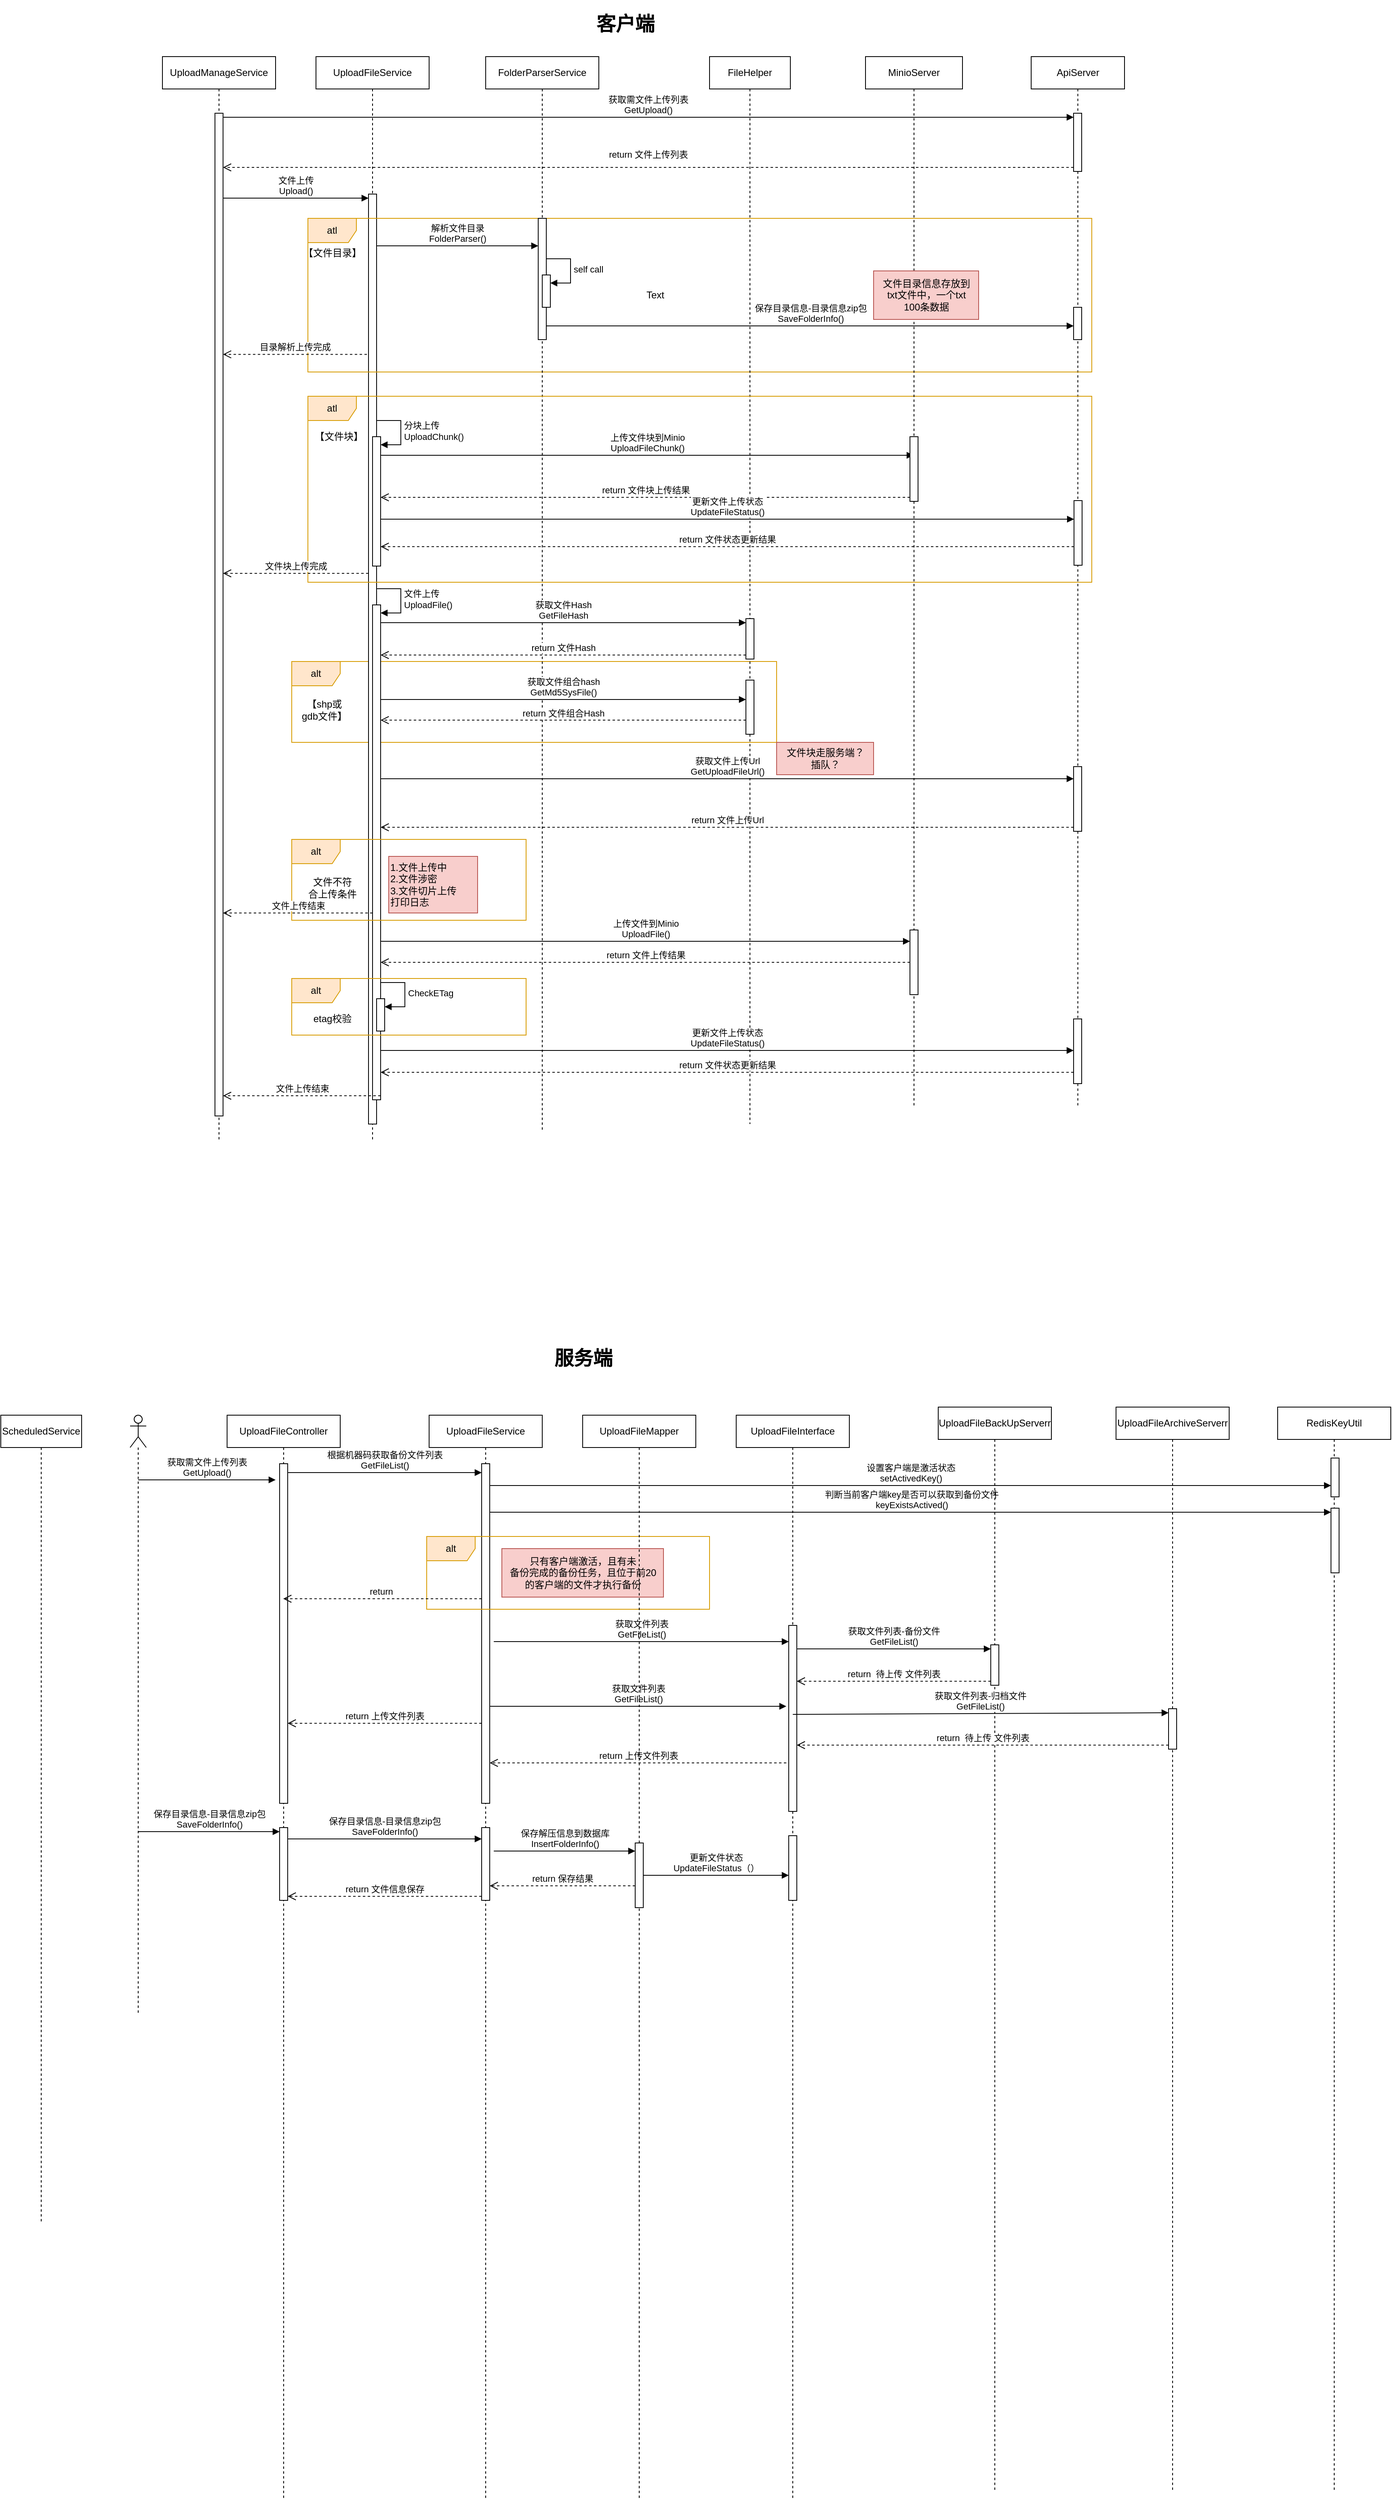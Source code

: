 <mxfile version="22.1.5" type="github">
  <diagram name="第 1 页" id="ISHrla_YPLOknCXL0Kuk">
    <mxGraphModel dx="1622" dy="472" grid="1" gridSize="10" guides="1" tooltips="1" connect="1" arrows="1" fold="1" page="1" pageScale="1" pageWidth="827" pageHeight="1169" math="0" shadow="0">
      <root>
        <mxCell id="0" />
        <mxCell id="1" parent="0" />
        <mxCell id="JdRyD5E2xtzkE8RPLCQu-32" value="alt" style="shape=umlFrame;whiteSpace=wrap;html=1;pointerEvents=0;fillColor=#ffe6cc;strokeColor=#d79b00;" vertex="1" parent="1">
          <mxGeometry x="210" y="928" width="600" height="100" as="geometry" />
        </mxCell>
        <mxCell id="JdRyD5E2xtzkE8RPLCQu-1" value="UploadManageService" style="shape=umlLifeline;perimeter=lifelinePerimeter;whiteSpace=wrap;html=1;container=1;dropTarget=0;collapsible=0;recursiveResize=0;outlineConnect=0;portConstraint=eastwest;newEdgeStyle={&quot;curved&quot;:0,&quot;rounded&quot;:0};" vertex="1" parent="1">
          <mxGeometry x="50" y="180" width="140" height="1340" as="geometry" />
        </mxCell>
        <mxCell id="JdRyD5E2xtzkE8RPLCQu-2" value="" style="html=1;points=[[0,0,0,0,5],[0,1,0,0,-5],[1,0,0,0,5],[1,1,0,0,-5]];perimeter=orthogonalPerimeter;outlineConnect=0;targetShapes=umlLifeline;portConstraint=eastwest;newEdgeStyle={&quot;curved&quot;:0,&quot;rounded&quot;:0};" vertex="1" parent="JdRyD5E2xtzkE8RPLCQu-1">
          <mxGeometry x="65" y="70" width="10" height="1240" as="geometry" />
        </mxCell>
        <mxCell id="JdRyD5E2xtzkE8RPLCQu-3" value="ApiServer" style="shape=umlLifeline;perimeter=lifelinePerimeter;whiteSpace=wrap;html=1;container=1;dropTarget=0;collapsible=0;recursiveResize=0;outlineConnect=0;portConstraint=eastwest;newEdgeStyle={&quot;curved&quot;:0,&quot;rounded&quot;:0};" vertex="1" parent="1">
          <mxGeometry x="1125" y="180" width="115.5" height="1300" as="geometry" />
        </mxCell>
        <mxCell id="JdRyD5E2xtzkE8RPLCQu-4" value="" style="html=1;points=[[0,0,0,0,5],[0,1,0,0,-5],[1,0,0,0,5],[1,1,0,0,-5]];perimeter=orthogonalPerimeter;outlineConnect=0;targetShapes=umlLifeline;portConstraint=eastwest;newEdgeStyle={&quot;curved&quot;:0,&quot;rounded&quot;:0};" vertex="1" parent="JdRyD5E2xtzkE8RPLCQu-3">
          <mxGeometry x="52.5" y="70" width="10" height="72" as="geometry" />
        </mxCell>
        <mxCell id="JdRyD5E2xtzkE8RPLCQu-5" value="" style="html=1;points=[[0,0,0,0,5],[0,1,0,0,-5],[1,0,0,0,5],[1,1,0,0,-5]];perimeter=orthogonalPerimeter;outlineConnect=0;targetShapes=umlLifeline;portConstraint=eastwest;newEdgeStyle={&quot;curved&quot;:0,&quot;rounded&quot;:0};" vertex="1" parent="JdRyD5E2xtzkE8RPLCQu-3">
          <mxGeometry x="52.5" y="310" width="10" height="40" as="geometry" />
        </mxCell>
        <mxCell id="JdRyD5E2xtzkE8RPLCQu-31" value="" style="html=1;points=[[0,0,0,0,5],[0,1,0,0,-5],[1,0,0,0,5],[1,1,0,0,-5]];perimeter=orthogonalPerimeter;outlineConnect=0;targetShapes=umlLifeline;portConstraint=eastwest;newEdgeStyle={&quot;curved&quot;:0,&quot;rounded&quot;:0};" vertex="1" parent="JdRyD5E2xtzkE8RPLCQu-3">
          <mxGeometry x="52.5" y="878" width="10" height="80" as="geometry" />
        </mxCell>
        <mxCell id="JdRyD5E2xtzkE8RPLCQu-73" value="" style="html=1;points=[[0,0,0,0,5],[0,1,0,0,-5],[1,0,0,0,5],[1,1,0,0,-5]];perimeter=orthogonalPerimeter;outlineConnect=0;targetShapes=umlLifeline;portConstraint=eastwest;newEdgeStyle={&quot;curved&quot;:0,&quot;rounded&quot;:0};" vertex="1" parent="JdRyD5E2xtzkE8RPLCQu-3">
          <mxGeometry x="52.5" y="1190" width="10" height="80" as="geometry" />
        </mxCell>
        <mxCell id="JdRyD5E2xtzkE8RPLCQu-8" value="获取需文件上传列表&lt;br&gt;GetUpload()" style="html=1;verticalAlign=bottom;endArrow=block;curved=0;rounded=0;entryX=0;entryY=0;entryDx=0;entryDy=5;entryPerimeter=0;exitX=1;exitY=0;exitDx=0;exitDy=5;exitPerimeter=0;" edge="1" parent="1" source="JdRyD5E2xtzkE8RPLCQu-2" target="JdRyD5E2xtzkE8RPLCQu-4">
          <mxGeometry x="-0.001" width="80" relative="1" as="geometry">
            <mxPoint x="130" y="260" as="sourcePoint" />
            <mxPoint x="210" y="260" as="targetPoint" />
            <mxPoint as="offset" />
          </mxGeometry>
        </mxCell>
        <mxCell id="JdRyD5E2xtzkE8RPLCQu-9" value="UploadFileService" style="shape=umlLifeline;perimeter=lifelinePerimeter;whiteSpace=wrap;html=1;container=1;dropTarget=0;collapsible=0;recursiveResize=0;outlineConnect=0;portConstraint=eastwest;newEdgeStyle={&quot;curved&quot;:0,&quot;rounded&quot;:0};" vertex="1" parent="1">
          <mxGeometry x="240" y="180" width="140" height="1340" as="geometry" />
        </mxCell>
        <mxCell id="JdRyD5E2xtzkE8RPLCQu-10" value="" style="html=1;points=[[0,0,0,0,5],[0,1,0,0,-5],[1,0,0,0,5],[1,1,0,0,-5]];perimeter=orthogonalPerimeter;outlineConnect=0;targetShapes=umlLifeline;portConstraint=eastwest;newEdgeStyle={&quot;curved&quot;:0,&quot;rounded&quot;:0};" vertex="1" parent="JdRyD5E2xtzkE8RPLCQu-9">
          <mxGeometry x="65" y="170" width="10" height="1150" as="geometry" />
        </mxCell>
        <mxCell id="JdRyD5E2xtzkE8RPLCQu-38" value="" style="html=1;points=[[0,0,0,0,5],[0,1,0,0,-5],[1,0,0,0,5],[1,1,0,0,-5]];perimeter=orthogonalPerimeter;outlineConnect=0;targetShapes=umlLifeline;portConstraint=eastwest;newEdgeStyle={&quot;curved&quot;:0,&quot;rounded&quot;:0};" vertex="1" parent="JdRyD5E2xtzkE8RPLCQu-9">
          <mxGeometry x="70" y="678" width="10" height="612" as="geometry" />
        </mxCell>
        <mxCell id="JdRyD5E2xtzkE8RPLCQu-39" value="文件上传&lt;br&gt;UploadFile()" style="html=1;align=left;spacingLeft=2;endArrow=block;rounded=0;edgeStyle=orthogonalEdgeStyle;curved=0;rounded=0;" edge="1" target="JdRyD5E2xtzkE8RPLCQu-38" parent="JdRyD5E2xtzkE8RPLCQu-9">
          <mxGeometry relative="1" as="geometry">
            <mxPoint x="75" y="658" as="sourcePoint" />
            <Array as="points">
              <mxPoint x="105" y="688" />
            </Array>
          </mxGeometry>
        </mxCell>
        <mxCell id="JdRyD5E2xtzkE8RPLCQu-12" value="文件上传&lt;br&gt;Upload()" style="html=1;verticalAlign=bottom;endArrow=block;curved=0;rounded=0;entryX=0;entryY=0;entryDx=0;entryDy=5;entryPerimeter=0;" edge="1" parent="1" source="JdRyD5E2xtzkE8RPLCQu-2" target="JdRyD5E2xtzkE8RPLCQu-10">
          <mxGeometry width="80" relative="1" as="geometry">
            <mxPoint x="140" y="350" as="sourcePoint" />
            <mxPoint x="220" y="350" as="targetPoint" />
          </mxGeometry>
        </mxCell>
        <mxCell id="JdRyD5E2xtzkE8RPLCQu-13" value="atl" style="shape=umlFrame;whiteSpace=wrap;html=1;pointerEvents=0;fillColor=#ffe6cc;strokeColor=#d79b00;" vertex="1" parent="1">
          <mxGeometry x="230" y="380" width="970" height="190" as="geometry" />
        </mxCell>
        <mxCell id="JdRyD5E2xtzkE8RPLCQu-14" value="【文件目录&lt;span style=&quot;background-color: rgb(255, 255, 255);&quot;&gt;】&lt;/span&gt;" style="text;html=1;align=center;verticalAlign=middle;resizable=0;points=[];autosize=1;strokeColor=none;fillColor=none;" vertex="1" parent="1">
          <mxGeometry x="210" y="408" width="100" height="30" as="geometry" />
        </mxCell>
        <mxCell id="JdRyD5E2xtzkE8RPLCQu-15" value="FolderParserService" style="shape=umlLifeline;perimeter=lifelinePerimeter;whiteSpace=wrap;html=1;container=1;dropTarget=0;collapsible=0;recursiveResize=0;outlineConnect=0;portConstraint=eastwest;newEdgeStyle={&quot;curved&quot;:0,&quot;rounded&quot;:0};" vertex="1" parent="1">
          <mxGeometry x="450" y="180" width="140" height="1330" as="geometry" />
        </mxCell>
        <mxCell id="JdRyD5E2xtzkE8RPLCQu-16" value="" style="html=1;points=[[0,0,0,0,5],[0,1,0,0,-5],[1,0,0,0,5],[1,1,0,0,-5]];perimeter=orthogonalPerimeter;outlineConnect=0;targetShapes=umlLifeline;portConstraint=eastwest;newEdgeStyle={&quot;curved&quot;:0,&quot;rounded&quot;:0};" vertex="1" parent="JdRyD5E2xtzkE8RPLCQu-15">
          <mxGeometry x="65" y="200" width="10" height="150" as="geometry" />
        </mxCell>
        <mxCell id="JdRyD5E2xtzkE8RPLCQu-19" value="" style="html=1;points=[[0,0,0,0,5],[0,1,0,0,-5],[1,0,0,0,5],[1,1,0,0,-5]];perimeter=orthogonalPerimeter;outlineConnect=0;targetShapes=umlLifeline;portConstraint=eastwest;newEdgeStyle={&quot;curved&quot;:0,&quot;rounded&quot;:0};" vertex="1" parent="JdRyD5E2xtzkE8RPLCQu-15">
          <mxGeometry x="70" y="270" width="10" height="40" as="geometry" />
        </mxCell>
        <mxCell id="JdRyD5E2xtzkE8RPLCQu-20" value="self call" style="html=1;align=left;spacingLeft=2;endArrow=block;rounded=0;edgeStyle=orthogonalEdgeStyle;curved=0;rounded=0;" edge="1" target="JdRyD5E2xtzkE8RPLCQu-19" parent="JdRyD5E2xtzkE8RPLCQu-15">
          <mxGeometry relative="1" as="geometry">
            <mxPoint x="75" y="250" as="sourcePoint" />
            <Array as="points">
              <mxPoint x="105" y="280" />
            </Array>
          </mxGeometry>
        </mxCell>
        <mxCell id="JdRyD5E2xtzkE8RPLCQu-17" value="解析文件目录&lt;br&gt;FolderParser()" style="html=1;verticalAlign=bottom;endArrow=block;curved=0;rounded=0;" edge="1" parent="1">
          <mxGeometry width="80" relative="1" as="geometry">
            <mxPoint x="315" y="414" as="sourcePoint" />
            <mxPoint x="515" y="414" as="targetPoint" />
            <mxPoint as="offset" />
          </mxGeometry>
        </mxCell>
        <mxCell id="JdRyD5E2xtzkE8RPLCQu-21" value="保存目录信息-目录信息zip包&lt;br&gt;SaveFolderInfo()" style="html=1;verticalAlign=bottom;endArrow=block;curved=0;rounded=0;" edge="1" parent="1" target="JdRyD5E2xtzkE8RPLCQu-5">
          <mxGeometry x="0.001" width="80" relative="1" as="geometry">
            <mxPoint x="525" y="513" as="sourcePoint" />
            <mxPoint x="1177.75" y="513" as="targetPoint" />
            <mxPoint as="offset" />
          </mxGeometry>
        </mxCell>
        <mxCell id="JdRyD5E2xtzkE8RPLCQu-23" value="目录解析上传完成" style="html=1;verticalAlign=bottom;endArrow=open;dashed=1;endSize=8;curved=0;rounded=0;exitX=-0.2;exitY=0.415;exitDx=0;exitDy=0;exitPerimeter=0;" edge="1" parent="1">
          <mxGeometry relative="1" as="geometry">
            <mxPoint x="303" y="548.2" as="sourcePoint" />
            <mxPoint x="125" y="548.2" as="targetPoint" />
          </mxGeometry>
        </mxCell>
        <mxCell id="JdRyD5E2xtzkE8RPLCQu-24" value="FileHelper" style="shape=umlLifeline;perimeter=lifelinePerimeter;whiteSpace=wrap;html=1;container=1;dropTarget=0;collapsible=0;recursiveResize=0;outlineConnect=0;portConstraint=eastwest;newEdgeStyle={&quot;curved&quot;:0,&quot;rounded&quot;:0};" vertex="1" parent="1">
          <mxGeometry x="727" y="180" width="100" height="1320" as="geometry" />
        </mxCell>
        <mxCell id="JdRyD5E2xtzkE8RPLCQu-25" value="" style="html=1;points=[[0,0,0,0,5],[0,1,0,0,-5],[1,0,0,0,5],[1,1,0,0,-5]];perimeter=orthogonalPerimeter;outlineConnect=0;targetShapes=umlLifeline;portConstraint=eastwest;newEdgeStyle={&quot;curved&quot;:0,&quot;rounded&quot;:0};" vertex="1" parent="JdRyD5E2xtzkE8RPLCQu-24">
          <mxGeometry x="45" y="695" width="10" height="50" as="geometry" />
        </mxCell>
        <mxCell id="JdRyD5E2xtzkE8RPLCQu-26" value="获取文件Hash&lt;br&gt;GetFileHash" style="html=1;verticalAlign=bottom;endArrow=block;curved=0;rounded=0;entryX=0;entryY=0;entryDx=0;entryDy=5;entryPerimeter=0;" edge="1" parent="1" source="JdRyD5E2xtzkE8RPLCQu-38" target="JdRyD5E2xtzkE8RPLCQu-25">
          <mxGeometry width="80" relative="1" as="geometry">
            <mxPoint x="315" y="882" as="sourcePoint" />
            <mxPoint x="772" y="882" as="targetPoint" />
          </mxGeometry>
        </mxCell>
        <mxCell id="JdRyD5E2xtzkE8RPLCQu-27" value="return 文件上传列表" style="html=1;verticalAlign=bottom;endArrow=open;dashed=1;endSize=8;curved=0;rounded=0;exitX=0;exitY=1;exitDx=0;exitDy=-5;exitPerimeter=0;" edge="1" parent="1" source="JdRyD5E2xtzkE8RPLCQu-4" target="JdRyD5E2xtzkE8RPLCQu-2">
          <mxGeometry x="0.001" y="-7" relative="1" as="geometry">
            <mxPoint x="840" y="310" as="sourcePoint" />
            <mxPoint x="760" y="310" as="targetPoint" />
            <mxPoint as="offset" />
          </mxGeometry>
        </mxCell>
        <mxCell id="JdRyD5E2xtzkE8RPLCQu-29" value="return 文件Hash" style="html=1;verticalAlign=bottom;endArrow=open;dashed=1;endSize=8;curved=0;rounded=0;exitX=0;exitY=1;exitDx=0;exitDy=-5;exitPerimeter=0;" edge="1" parent="1" source="JdRyD5E2xtzkE8RPLCQu-25" target="JdRyD5E2xtzkE8RPLCQu-38">
          <mxGeometry relative="1" as="geometry">
            <mxPoint x="690" y="925" as="sourcePoint" />
            <mxPoint x="315" y="920" as="targetPoint" />
          </mxGeometry>
        </mxCell>
        <mxCell id="JdRyD5E2xtzkE8RPLCQu-33" value="【shp或&lt;br style=&quot;border-color: var(--border-color);&quot;&gt;gdb文件】" style="text;html=1;align=center;verticalAlign=middle;resizable=0;points=[];autosize=1;strokeColor=none;fillColor=none;" vertex="1" parent="1">
          <mxGeometry x="210" y="968" width="80" height="40" as="geometry" />
        </mxCell>
        <mxCell id="JdRyD5E2xtzkE8RPLCQu-34" value="获取文件组合hash&lt;br&gt;GetMd5SysFile()" style="html=1;verticalAlign=bottom;endArrow=block;curved=0;rounded=0;" edge="1" parent="1">
          <mxGeometry width="80" relative="1" as="geometry">
            <mxPoint x="320" y="975" as="sourcePoint" />
            <mxPoint x="772" y="975" as="targetPoint" />
          </mxGeometry>
        </mxCell>
        <mxCell id="JdRyD5E2xtzkE8RPLCQu-35" value="" style="html=1;points=[[0,0,0,0,5],[0,1,0,0,-5],[1,0,0,0,5],[1,1,0,0,-5]];perimeter=orthogonalPerimeter;outlineConnect=0;targetShapes=umlLifeline;portConstraint=eastwest;newEdgeStyle={&quot;curved&quot;:0,&quot;rounded&quot;:0};" vertex="1" parent="1">
          <mxGeometry x="772" y="951" width="10" height="67" as="geometry" />
        </mxCell>
        <mxCell id="JdRyD5E2xtzkE8RPLCQu-36" value="return 文件组合Hash" style="html=1;verticalAlign=bottom;endArrow=open;dashed=1;endSize=8;curved=0;rounded=0;" edge="1" parent="1">
          <mxGeometry relative="1" as="geometry">
            <mxPoint x="772" y="1000.5" as="sourcePoint" />
            <mxPoint x="320" y="1000.5" as="targetPoint" />
          </mxGeometry>
        </mxCell>
        <mxCell id="JdRyD5E2xtzkE8RPLCQu-40" value="获取文件上传Url&lt;br&gt;GetUploadFileUrl()" style="html=1;verticalAlign=bottom;endArrow=block;curved=0;rounded=0;" edge="1" parent="1">
          <mxGeometry width="80" relative="1" as="geometry">
            <mxPoint x="320" y="1073" as="sourcePoint" />
            <mxPoint x="1177.5" y="1073" as="targetPoint" />
          </mxGeometry>
        </mxCell>
        <mxCell id="JdRyD5E2xtzkE8RPLCQu-41" value="return 文件上传Url" style="html=1;verticalAlign=bottom;endArrow=open;dashed=1;endSize=8;curved=0;rounded=0;exitX=0;exitY=1;exitDx=0;exitDy=-5;exitPerimeter=0;" edge="1" parent="1" source="JdRyD5E2xtzkE8RPLCQu-31" target="JdRyD5E2xtzkE8RPLCQu-38">
          <mxGeometry x="0.001" relative="1" as="geometry">
            <mxPoint x="1150" y="1128" as="sourcePoint" />
            <mxPoint x="1070" y="1128" as="targetPoint" />
            <mxPoint as="offset" />
          </mxGeometry>
        </mxCell>
        <mxCell id="JdRyD5E2xtzkE8RPLCQu-42" value="alt" style="shape=umlFrame;whiteSpace=wrap;html=1;pointerEvents=0;fillColor=#ffe6cc;strokeColor=#d79b00;" vertex="1" parent="1">
          <mxGeometry x="210" y="1148" width="290" height="100" as="geometry" />
        </mxCell>
        <mxCell id="JdRyD5E2xtzkE8RPLCQu-43" value="文件不符&lt;br&gt;合上传条件" style="text;html=1;align=center;verticalAlign=middle;resizable=0;points=[];autosize=1;strokeColor=none;fillColor=none;" vertex="1" parent="1">
          <mxGeometry x="220" y="1188" width="80" height="40" as="geometry" />
        </mxCell>
        <mxCell id="JdRyD5E2xtzkE8RPLCQu-44" value="atl" style="shape=umlFrame;whiteSpace=wrap;html=1;pointerEvents=0;fillColor=#ffe6cc;strokeColor=#d79b00;" vertex="1" parent="1">
          <mxGeometry x="230" y="600" width="970" height="230" as="geometry" />
        </mxCell>
        <mxCell id="JdRyD5E2xtzkE8RPLCQu-45" value="【文件块&lt;span style=&quot;background-color: rgb(255, 255, 255);&quot;&gt;】&lt;/span&gt;" style="text;html=1;align=center;verticalAlign=middle;resizable=0;points=[];autosize=1;strokeColor=none;fillColor=none;" vertex="1" parent="1">
          <mxGeometry x="228" y="635" width="80" height="30" as="geometry" />
        </mxCell>
        <mxCell id="JdRyD5E2xtzkE8RPLCQu-46" value="" style="html=1;points=[[0,0,0,0,5],[0,1,0,0,-5],[1,0,0,0,5],[1,1,0,0,-5]];perimeter=orthogonalPerimeter;outlineConnect=0;targetShapes=umlLifeline;portConstraint=eastwest;newEdgeStyle={&quot;curved&quot;:0,&quot;rounded&quot;:0};" vertex="1" parent="1">
          <mxGeometry x="310" y="650" width="10" height="160" as="geometry" />
        </mxCell>
        <mxCell id="JdRyD5E2xtzkE8RPLCQu-47" value="分块上传&lt;br&gt;UploadChunk()" style="html=1;align=left;spacingLeft=2;endArrow=block;rounded=0;edgeStyle=orthogonalEdgeStyle;curved=0;rounded=0;" edge="1" target="JdRyD5E2xtzkE8RPLCQu-46" parent="1">
          <mxGeometry relative="1" as="geometry">
            <mxPoint x="315" y="630" as="sourcePoint" />
            <Array as="points">
              <mxPoint x="345" y="660" />
            </Array>
          </mxGeometry>
        </mxCell>
        <mxCell id="JdRyD5E2xtzkE8RPLCQu-48" value="上传文件块到Minio&lt;br&gt;UploadFileChunk()" style="html=1;verticalAlign=bottom;endArrow=block;curved=0;rounded=0;" edge="1" parent="1">
          <mxGeometry x="0.001" width="80" relative="1" as="geometry">
            <mxPoint x="320" y="673" as="sourcePoint" />
            <mxPoint x="979.5" y="673" as="targetPoint" />
            <mxPoint as="offset" />
          </mxGeometry>
        </mxCell>
        <mxCell id="JdRyD5E2xtzkE8RPLCQu-49" value="MinioServer" style="shape=umlLifeline;perimeter=lifelinePerimeter;whiteSpace=wrap;html=1;container=1;dropTarget=0;collapsible=0;recursiveResize=0;outlineConnect=0;portConstraint=eastwest;newEdgeStyle={&quot;curved&quot;:0,&quot;rounded&quot;:0};" vertex="1" parent="1">
          <mxGeometry x="920" y="180" width="120" height="1300" as="geometry" />
        </mxCell>
        <mxCell id="JdRyD5E2xtzkE8RPLCQu-51" value="" style="html=1;points=[[0,0,0,0,5],[0,1,0,0,-5],[1,0,0,0,5],[1,1,0,0,-5]];perimeter=orthogonalPerimeter;outlineConnect=0;targetShapes=umlLifeline;portConstraint=eastwest;newEdgeStyle={&quot;curved&quot;:0,&quot;rounded&quot;:0};" vertex="1" parent="JdRyD5E2xtzkE8RPLCQu-49">
          <mxGeometry x="55" y="470" width="10" height="80" as="geometry" />
        </mxCell>
        <mxCell id="JdRyD5E2xtzkE8RPLCQu-65" value="" style="html=1;points=[[0,0,0,0,5],[0,1,0,0,-5],[1,0,0,0,5],[1,1,0,0,-5]];perimeter=orthogonalPerimeter;outlineConnect=0;targetShapes=umlLifeline;portConstraint=eastwest;newEdgeStyle={&quot;curved&quot;:0,&quot;rounded&quot;:0};" vertex="1" parent="JdRyD5E2xtzkE8RPLCQu-49">
          <mxGeometry x="55" y="1080" width="10" height="80" as="geometry" />
        </mxCell>
        <mxCell id="JdRyD5E2xtzkE8RPLCQu-52" value="return 文件块上传结果" style="html=1;verticalAlign=bottom;endArrow=open;dashed=1;endSize=8;curved=0;rounded=0;exitX=0;exitY=1;exitDx=0;exitDy=-5;exitPerimeter=0;" edge="1" parent="1" source="JdRyD5E2xtzkE8RPLCQu-51" target="JdRyD5E2xtzkE8RPLCQu-46">
          <mxGeometry relative="1" as="geometry">
            <mxPoint x="750" y="730" as="sourcePoint" />
            <mxPoint x="670" y="730" as="targetPoint" />
          </mxGeometry>
        </mxCell>
        <mxCell id="JdRyD5E2xtzkE8RPLCQu-53" value="" style="html=1;points=[[0,0,0,0,5],[0,1,0,0,-5],[1,0,0,0,5],[1,1,0,0,-5]];perimeter=orthogonalPerimeter;outlineConnect=0;targetShapes=umlLifeline;portConstraint=eastwest;newEdgeStyle={&quot;curved&quot;:0,&quot;rounded&quot;:0};" vertex="1" parent="1">
          <mxGeometry x="1178" y="729" width="10" height="80" as="geometry" />
        </mxCell>
        <mxCell id="JdRyD5E2xtzkE8RPLCQu-54" value="更新文件上传状态&lt;br&gt;UpdateFileStatus()" style="html=1;verticalAlign=bottom;endArrow=block;curved=0;rounded=0;" edge="1" parent="1">
          <mxGeometry width="80" relative="1" as="geometry">
            <mxPoint x="320" y="752" as="sourcePoint" />
            <mxPoint x="1178" y="752" as="targetPoint" />
            <mxPoint as="offset" />
          </mxGeometry>
        </mxCell>
        <mxCell id="JdRyD5E2xtzkE8RPLCQu-56" value="return 文件状态更新结果" style="html=1;verticalAlign=bottom;endArrow=open;dashed=1;endSize=8;curved=0;rounded=0;entryX=1;entryY=0.875;entryDx=0;entryDy=0;entryPerimeter=0;" edge="1" parent="1">
          <mxGeometry relative="1" as="geometry">
            <mxPoint x="1178" y="786" as="sourcePoint" />
            <mxPoint x="320" y="786" as="targetPoint" />
          </mxGeometry>
        </mxCell>
        <mxCell id="JdRyD5E2xtzkE8RPLCQu-57" value="文件块上传完成" style="html=1;verticalAlign=bottom;endArrow=open;dashed=1;endSize=8;curved=0;rounded=0;" edge="1" parent="1">
          <mxGeometry relative="1" as="geometry">
            <mxPoint x="305" y="819" as="sourcePoint" />
            <mxPoint x="125" y="819" as="targetPoint" />
          </mxGeometry>
        </mxCell>
        <mxCell id="JdRyD5E2xtzkE8RPLCQu-60" value="1.文件上传中&lt;br&gt;2.文件涉密&lt;br&gt;3.文件切片上传&lt;br&gt;打印日志" style="text;html=1;align=left;verticalAlign=middle;resizable=0;points=[];autosize=1;strokeColor=#b85450;fillColor=#f8cecc;" vertex="1" parent="1">
          <mxGeometry x="330" y="1169" width="110" height="70" as="geometry" />
        </mxCell>
        <mxCell id="JdRyD5E2xtzkE8RPLCQu-64" value="文件上传结束" style="html=1;verticalAlign=bottom;endArrow=open;dashed=1;endSize=8;curved=0;rounded=0;" edge="1" parent="1">
          <mxGeometry relative="1" as="geometry">
            <mxPoint x="310" y="1239" as="sourcePoint" />
            <mxPoint x="125" y="1239" as="targetPoint" />
          </mxGeometry>
        </mxCell>
        <mxCell id="JdRyD5E2xtzkE8RPLCQu-66" value="上传文件到Minio&lt;br style=&quot;border-color: var(--border-color);&quot;&gt;UploadFile()" style="html=1;verticalAlign=bottom;endArrow=block;curved=0;rounded=0;" edge="1" parent="1">
          <mxGeometry x="0.002" width="80" relative="1" as="geometry">
            <mxPoint x="320" y="1274" as="sourcePoint" />
            <mxPoint x="975" y="1274" as="targetPoint" />
            <mxPoint as="offset" />
          </mxGeometry>
        </mxCell>
        <mxCell id="JdRyD5E2xtzkE8RPLCQu-67" value="return 文件上传结果" style="html=1;verticalAlign=bottom;endArrow=open;dashed=1;endSize=8;curved=0;rounded=0;" edge="1" parent="1" source="JdRyD5E2xtzkE8RPLCQu-65" target="JdRyD5E2xtzkE8RPLCQu-38">
          <mxGeometry relative="1" as="geometry">
            <mxPoint x="830" y="1320" as="sourcePoint" />
            <mxPoint x="750" y="1320" as="targetPoint" />
          </mxGeometry>
        </mxCell>
        <mxCell id="JdRyD5E2xtzkE8RPLCQu-68" value="alt" style="shape=umlFrame;whiteSpace=wrap;html=1;pointerEvents=0;fillColor=#ffe6cc;strokeColor=#d79b00;" vertex="1" parent="1">
          <mxGeometry x="210" y="1320" width="290" height="70" as="geometry" />
        </mxCell>
        <mxCell id="JdRyD5E2xtzkE8RPLCQu-69" value="etag校验" style="text;html=1;align=center;verticalAlign=middle;resizable=0;points=[];autosize=1;strokeColor=none;fillColor=none;" vertex="1" parent="1">
          <mxGeometry x="225" y="1355" width="70" height="30" as="geometry" />
        </mxCell>
        <mxCell id="JdRyD5E2xtzkE8RPLCQu-70" value="" style="html=1;points=[[0,0,0,0,5],[0,1,0,0,-5],[1,0,0,0,5],[1,1,0,0,-5]];perimeter=orthogonalPerimeter;outlineConnect=0;targetShapes=umlLifeline;portConstraint=eastwest;newEdgeStyle={&quot;curved&quot;:0,&quot;rounded&quot;:0};" vertex="1" parent="1">
          <mxGeometry x="315" y="1345" width="10" height="40" as="geometry" />
        </mxCell>
        <mxCell id="JdRyD5E2xtzkE8RPLCQu-71" value="CheckETag" style="html=1;align=left;spacingLeft=2;endArrow=block;rounded=0;edgeStyle=orthogonalEdgeStyle;curved=0;rounded=0;" edge="1" target="JdRyD5E2xtzkE8RPLCQu-70" parent="1">
          <mxGeometry relative="1" as="geometry">
            <mxPoint x="320" y="1325" as="sourcePoint" />
            <Array as="points">
              <mxPoint x="350" y="1355" />
            </Array>
          </mxGeometry>
        </mxCell>
        <mxCell id="JdRyD5E2xtzkE8RPLCQu-72" value="更新文件上传状态&lt;br style=&quot;border-color: var(--border-color);&quot;&gt;UpdateFileStatus()" style="html=1;verticalAlign=bottom;endArrow=block;curved=0;rounded=0;" edge="1" parent="1">
          <mxGeometry x="0.001" width="80" relative="1" as="geometry">
            <mxPoint x="320" y="1409" as="sourcePoint" />
            <mxPoint x="1177.5" y="1409" as="targetPoint" />
            <mxPoint as="offset" />
          </mxGeometry>
        </mxCell>
        <mxCell id="JdRyD5E2xtzkE8RPLCQu-75" value="return 文件状态更新结果" style="html=1;verticalAlign=bottom;endArrow=open;dashed=1;endSize=8;curved=0;rounded=0;" edge="1" parent="1">
          <mxGeometry x="0.001" relative="1" as="geometry">
            <mxPoint x="1177.5" y="1436" as="sourcePoint" />
            <mxPoint x="320" y="1436" as="targetPoint" />
            <mxPoint as="offset" />
          </mxGeometry>
        </mxCell>
        <mxCell id="JdRyD5E2xtzkE8RPLCQu-76" value="文件上传结束" style="html=1;verticalAlign=bottom;endArrow=open;dashed=1;endSize=8;curved=0;rounded=0;exitX=1;exitY=1;exitDx=0;exitDy=-5;exitPerimeter=0;" edge="1" parent="1" source="JdRyD5E2xtzkE8RPLCQu-38" target="JdRyD5E2xtzkE8RPLCQu-2">
          <mxGeometry relative="1" as="geometry">
            <mxPoint x="300" y="1450" as="sourcePoint" />
            <mxPoint x="220" y="1450" as="targetPoint" />
          </mxGeometry>
        </mxCell>
        <mxCell id="JdRyD5E2xtzkE8RPLCQu-79" value="文件块走服务端？&lt;br style=&quot;border-color: var(--border-color);&quot;&gt;&lt;span style=&quot;&quot;&gt;插队？&lt;/span&gt;" style="text;html=1;align=center;verticalAlign=middle;resizable=0;points=[];autosize=1;strokeColor=#b85450;fillColor=#f8cecc;" vertex="1" parent="1">
          <mxGeometry x="810" y="1028" width="120" height="40" as="geometry" />
        </mxCell>
        <mxCell id="JdRyD5E2xtzkE8RPLCQu-80" value="文件目录信息存放到&lt;br&gt;txt文件中，一个txt&lt;br&gt;100条数据" style="text;html=1;align=center;verticalAlign=middle;resizable=0;points=[];autosize=1;strokeColor=#b85450;fillColor=#f8cecc;" vertex="1" parent="1">
          <mxGeometry x="930" y="445" width="130" height="60" as="geometry" />
        </mxCell>
        <mxCell id="JdRyD5E2xtzkE8RPLCQu-81" value="UploadFileController" style="shape=umlLifeline;perimeter=lifelinePerimeter;whiteSpace=wrap;html=1;container=1;dropTarget=0;collapsible=0;recursiveResize=0;outlineConnect=0;portConstraint=eastwest;newEdgeStyle={&quot;curved&quot;:0,&quot;rounded&quot;:0};" vertex="1" parent="1">
          <mxGeometry x="130" y="1860" width="140" height="1340" as="geometry" />
        </mxCell>
        <mxCell id="JdRyD5E2xtzkE8RPLCQu-82" value="" style="html=1;points=[[0,0,0,0,5],[0,1,0,0,-5],[1,0,0,0,5],[1,1,0,0,-5]];perimeter=orthogonalPerimeter;outlineConnect=0;targetShapes=umlLifeline;portConstraint=eastwest;newEdgeStyle={&quot;curved&quot;:0,&quot;rounded&quot;:0};" vertex="1" parent="JdRyD5E2xtzkE8RPLCQu-81">
          <mxGeometry x="65" y="60" width="10" height="420" as="geometry" />
        </mxCell>
        <mxCell id="JdRyD5E2xtzkE8RPLCQu-122" value="" style="html=1;points=[[0,0,0,0,5],[0,1,0,0,-5],[1,0,0,0,5],[1,1,0,0,-5]];perimeter=orthogonalPerimeter;outlineConnect=0;targetShapes=umlLifeline;portConstraint=eastwest;newEdgeStyle={&quot;curved&quot;:0,&quot;rounded&quot;:0};" vertex="1" parent="JdRyD5E2xtzkE8RPLCQu-81">
          <mxGeometry x="65" y="510" width="10" height="90" as="geometry" />
        </mxCell>
        <mxCell id="JdRyD5E2xtzkE8RPLCQu-83" value="Text" style="text;html=1;strokeColor=none;fillColor=none;align=center;verticalAlign=middle;whiteSpace=wrap;rounded=0;" vertex="1" parent="1">
          <mxGeometry x="630" y="460" width="60" height="30" as="geometry" />
        </mxCell>
        <mxCell id="JdRyD5E2xtzkE8RPLCQu-84" value="&lt;h1&gt;客户端&lt;/h1&gt;&lt;p&gt;&lt;br&gt;&lt;/p&gt;" style="text;html=1;strokeColor=none;fillColor=none;spacing=5;spacingTop=-20;whiteSpace=wrap;overflow=hidden;rounded=0;" vertex="1" parent="1">
          <mxGeometry x="582" y="120" width="190" height="40" as="geometry" />
        </mxCell>
        <mxCell id="JdRyD5E2xtzkE8RPLCQu-85" value="&lt;h1&gt;服务端&lt;/h1&gt;&lt;p&gt;&lt;br&gt;&lt;/p&gt;" style="text;html=1;strokeColor=none;fillColor=none;spacing=5;spacingTop=-20;whiteSpace=wrap;overflow=hidden;rounded=0;" vertex="1" parent="1">
          <mxGeometry x="530" y="1770" width="190" height="40" as="geometry" />
        </mxCell>
        <mxCell id="JdRyD5E2xtzkE8RPLCQu-87" value="获取需文件上传列表&lt;br style=&quot;border-color: var(--border-color);&quot;&gt;GetUpload()" style="html=1;verticalAlign=bottom;endArrow=block;curved=0;rounded=0;" edge="1" parent="1" source="JdRyD5E2xtzkE8RPLCQu-90">
          <mxGeometry width="80" relative="1" as="geometry">
            <mxPoint x="70" y="1940" as="sourcePoint" />
            <mxPoint x="190" y="1940" as="targetPoint" />
            <mxPoint as="offset" />
          </mxGeometry>
        </mxCell>
        <mxCell id="JdRyD5E2xtzkE8RPLCQu-90" value="" style="shape=umlLifeline;perimeter=lifelinePerimeter;whiteSpace=wrap;html=1;container=1;dropTarget=0;collapsible=0;recursiveResize=0;outlineConnect=0;portConstraint=eastwest;newEdgeStyle={&quot;curved&quot;:0,&quot;rounded&quot;:0};participant=umlActor;" vertex="1" parent="1">
          <mxGeometry x="10" y="1860" width="20" height="740" as="geometry" />
        </mxCell>
        <mxCell id="JdRyD5E2xtzkE8RPLCQu-91" value="UploadFileService" style="shape=umlLifeline;perimeter=lifelinePerimeter;whiteSpace=wrap;html=1;container=1;dropTarget=0;collapsible=0;recursiveResize=0;outlineConnect=0;portConstraint=eastwest;newEdgeStyle={&quot;curved&quot;:0,&quot;rounded&quot;:0};" vertex="1" parent="1">
          <mxGeometry x="380" y="1860" width="140" height="1340" as="geometry" />
        </mxCell>
        <mxCell id="JdRyD5E2xtzkE8RPLCQu-92" value="" style="html=1;points=[[0,0,0,0,5],[0,1,0,0,-5],[1,0,0,0,5],[1,1,0,0,-5]];perimeter=orthogonalPerimeter;outlineConnect=0;targetShapes=umlLifeline;portConstraint=eastwest;newEdgeStyle={&quot;curved&quot;:0,&quot;rounded&quot;:0};" vertex="1" parent="JdRyD5E2xtzkE8RPLCQu-91">
          <mxGeometry x="65" y="60" width="10" height="420" as="geometry" />
        </mxCell>
        <mxCell id="JdRyD5E2xtzkE8RPLCQu-124" value="" style="html=1;points=[[0,0,0,0,5],[0,1,0,0,-5],[1,0,0,0,5],[1,1,0,0,-5]];perimeter=orthogonalPerimeter;outlineConnect=0;targetShapes=umlLifeline;portConstraint=eastwest;newEdgeStyle={&quot;curved&quot;:0,&quot;rounded&quot;:0};" vertex="1" parent="JdRyD5E2xtzkE8RPLCQu-91">
          <mxGeometry x="65" y="510" width="10" height="90" as="geometry" />
        </mxCell>
        <mxCell id="JdRyD5E2xtzkE8RPLCQu-93" value="根据机器码获取备份文件列表&lt;br&gt;GetFileList()" style="html=1;verticalAlign=bottom;endArrow=block;curved=0;rounded=0;" edge="1" parent="1">
          <mxGeometry width="80" relative="1" as="geometry">
            <mxPoint x="205" y="1931" as="sourcePoint" />
            <mxPoint x="445" y="1931" as="targetPoint" />
          </mxGeometry>
        </mxCell>
        <mxCell id="JdRyD5E2xtzkE8RPLCQu-97" value="设置客户端是激活状态&lt;br&gt;setActivedKey()" style="html=1;verticalAlign=bottom;endArrow=block;curved=0;rounded=0;" edge="1" parent="1" target="JdRyD5E2xtzkE8RPLCQu-104">
          <mxGeometry width="80" relative="1" as="geometry">
            <mxPoint x="455" y="1947" as="sourcePoint" />
            <mxPoint x="949.5" y="1947" as="targetPoint" />
          </mxGeometry>
        </mxCell>
        <mxCell id="JdRyD5E2xtzkE8RPLCQu-98" value="alt" style="shape=umlFrame;whiteSpace=wrap;html=1;pointerEvents=0;fillColor=#ffe6cc;strokeColor=#d79b00;" vertex="1" parent="1">
          <mxGeometry x="377" y="2010" width="350" height="90" as="geometry" />
        </mxCell>
        <mxCell id="JdRyD5E2xtzkE8RPLCQu-99" value="只有客户端激活，且有未&lt;br&gt;备份完成的备份任务，且位于前20&lt;br&gt;的客户端的文件才执行备份" style="text;html=1;align=center;verticalAlign=middle;resizable=0;points=[];autosize=1;strokeColor=#b85450;fillColor=#f8cecc;" vertex="1" parent="1">
          <mxGeometry x="470" y="2025" width="200" height="60" as="geometry" />
        </mxCell>
        <mxCell id="JdRyD5E2xtzkE8RPLCQu-100" value="return&amp;nbsp;" style="html=1;verticalAlign=bottom;endArrow=open;dashed=1;endSize=8;curved=0;rounded=0;" edge="1" parent="1">
          <mxGeometry relative="1" as="geometry">
            <mxPoint x="445" y="2087" as="sourcePoint" />
            <mxPoint x="199.5" y="2087" as="targetPoint" />
          </mxGeometry>
        </mxCell>
        <mxCell id="JdRyD5E2xtzkE8RPLCQu-101" value="判断当前客户端key是否可以获取到备份文件&lt;br&gt;keyExistsActived()" style="html=1;verticalAlign=bottom;endArrow=block;curved=0;rounded=0;entryX=0;entryY=0;entryDx=0;entryDy=5;entryPerimeter=0;" edge="1" parent="1" source="JdRyD5E2xtzkE8RPLCQu-92" target="JdRyD5E2xtzkE8RPLCQu-106">
          <mxGeometry x="0.002" width="80" relative="1" as="geometry">
            <mxPoint x="465" y="1990" as="sourcePoint" />
            <mxPoint x="820" y="2000" as="targetPoint" />
            <mxPoint as="offset" />
          </mxGeometry>
        </mxCell>
        <mxCell id="JdRyD5E2xtzkE8RPLCQu-103" value="RedisKeyUtil" style="shape=umlLifeline;perimeter=lifelinePerimeter;whiteSpace=wrap;html=1;container=1;dropTarget=0;collapsible=0;recursiveResize=0;outlineConnect=0;portConstraint=eastwest;newEdgeStyle={&quot;curved&quot;:0,&quot;rounded&quot;:0};" vertex="1" parent="1">
          <mxGeometry x="1430" y="1850" width="140" height="1340" as="geometry" />
        </mxCell>
        <mxCell id="JdRyD5E2xtzkE8RPLCQu-104" value="" style="html=1;points=[[0,0,0,0,5],[0,1,0,0,-5],[1,0,0,0,5],[1,1,0,0,-5]];perimeter=orthogonalPerimeter;outlineConnect=0;targetShapes=umlLifeline;portConstraint=eastwest;newEdgeStyle={&quot;curved&quot;:0,&quot;rounded&quot;:0};" vertex="1" parent="JdRyD5E2xtzkE8RPLCQu-103">
          <mxGeometry x="66" y="63" width="10" height="48" as="geometry" />
        </mxCell>
        <mxCell id="JdRyD5E2xtzkE8RPLCQu-106" value="" style="html=1;points=[[0,0,0,0,5],[0,1,0,0,-5],[1,0,0,0,5],[1,1,0,0,-5]];perimeter=orthogonalPerimeter;outlineConnect=0;targetShapes=umlLifeline;portConstraint=eastwest;newEdgeStyle={&quot;curved&quot;:0,&quot;rounded&quot;:0};" vertex="1" parent="JdRyD5E2xtzkE8RPLCQu-103">
          <mxGeometry x="66" y="125" width="10" height="80" as="geometry" />
        </mxCell>
        <mxCell id="JdRyD5E2xtzkE8RPLCQu-107" value="UploadFileInterface" style="shape=umlLifeline;perimeter=lifelinePerimeter;whiteSpace=wrap;html=1;container=1;dropTarget=0;collapsible=0;recursiveResize=0;outlineConnect=0;portConstraint=eastwest;newEdgeStyle={&quot;curved&quot;:0,&quot;rounded&quot;:0};" vertex="1" parent="1">
          <mxGeometry x="760" y="1860" width="140" height="1340" as="geometry" />
        </mxCell>
        <mxCell id="JdRyD5E2xtzkE8RPLCQu-108" value="" style="html=1;points=[[0,0,0,0,5],[0,1,0,0,-5],[1,0,0,0,5],[1,1,0,0,-5]];perimeter=orthogonalPerimeter;outlineConnect=0;targetShapes=umlLifeline;portConstraint=eastwest;newEdgeStyle={&quot;curved&quot;:0,&quot;rounded&quot;:0};" vertex="1" parent="JdRyD5E2xtzkE8RPLCQu-107">
          <mxGeometry x="65" y="260" width="10" height="230" as="geometry" />
        </mxCell>
        <mxCell id="JdRyD5E2xtzkE8RPLCQu-127" value="" style="html=1;points=[[0,0,0,0,5],[0,1,0,0,-5],[1,0,0,0,5],[1,1,0,0,-5]];perimeter=orthogonalPerimeter;outlineConnect=0;targetShapes=umlLifeline;portConstraint=eastwest;newEdgeStyle={&quot;curved&quot;:0,&quot;rounded&quot;:0};" vertex="1" parent="JdRyD5E2xtzkE8RPLCQu-107">
          <mxGeometry x="65" y="520" width="10" height="80" as="geometry" />
        </mxCell>
        <mxCell id="JdRyD5E2xtzkE8RPLCQu-109" value="获取文件列表&lt;br&gt;GetFileList()" style="html=1;verticalAlign=bottom;endArrow=block;curved=0;rounded=0;" edge="1" parent="1" target="JdRyD5E2xtzkE8RPLCQu-108">
          <mxGeometry x="0.003" width="80" relative="1" as="geometry">
            <mxPoint x="460" y="2140" as="sourcePoint" />
            <mxPoint x="540" y="2140" as="targetPoint" />
            <mxPoint as="offset" />
          </mxGeometry>
        </mxCell>
        <mxCell id="JdRyD5E2xtzkE8RPLCQu-110" value="return 上传文件列表" style="html=1;verticalAlign=bottom;endArrow=open;dashed=1;endSize=8;curved=0;rounded=0;" edge="1" parent="1">
          <mxGeometry x="-0.001" relative="1" as="geometry">
            <mxPoint x="822.0" y="2290" as="sourcePoint" />
            <mxPoint x="455" y="2290" as="targetPoint" />
            <mxPoint as="offset" />
          </mxGeometry>
        </mxCell>
        <mxCell id="JdRyD5E2xtzkE8RPLCQu-111" value="return 上传文件列表" style="html=1;verticalAlign=bottom;endArrow=open;dashed=1;endSize=8;curved=0;rounded=0;" edge="1" parent="1">
          <mxGeometry relative="1" as="geometry">
            <mxPoint x="445" y="2241" as="sourcePoint" />
            <mxPoint x="205" y="2241" as="targetPoint" />
            <mxPoint as="offset" />
          </mxGeometry>
        </mxCell>
        <mxCell id="JdRyD5E2xtzkE8RPLCQu-112" value="UploadFileBackUpServerr" style="shape=umlLifeline;perimeter=lifelinePerimeter;whiteSpace=wrap;html=1;container=1;dropTarget=0;collapsible=0;recursiveResize=0;outlineConnect=0;portConstraint=eastwest;newEdgeStyle={&quot;curved&quot;:0,&quot;rounded&quot;:0};" vertex="1" parent="1">
          <mxGeometry x="1010" y="1850" width="140" height="1340" as="geometry" />
        </mxCell>
        <mxCell id="JdRyD5E2xtzkE8RPLCQu-113" value="" style="html=1;points=[[0,0,0,0,5],[0,1,0,0,-5],[1,0,0,0,5],[1,1,0,0,-5]];perimeter=orthogonalPerimeter;outlineConnect=0;targetShapes=umlLifeline;portConstraint=eastwest;newEdgeStyle={&quot;curved&quot;:0,&quot;rounded&quot;:0};" vertex="1" parent="JdRyD5E2xtzkE8RPLCQu-112">
          <mxGeometry x="65" y="294" width="10" height="50" as="geometry" />
        </mxCell>
        <mxCell id="JdRyD5E2xtzkE8RPLCQu-114" value="UploadFileArchiveServerr" style="shape=umlLifeline;perimeter=lifelinePerimeter;whiteSpace=wrap;html=1;container=1;dropTarget=0;collapsible=0;recursiveResize=0;outlineConnect=0;portConstraint=eastwest;newEdgeStyle={&quot;curved&quot;:0,&quot;rounded&quot;:0};" vertex="1" parent="1">
          <mxGeometry x="1230" y="1850" width="140" height="1340" as="geometry" />
        </mxCell>
        <mxCell id="JdRyD5E2xtzkE8RPLCQu-115" value="" style="html=1;points=[[0,0,0,0,5],[0,1,0,0,-5],[1,0,0,0,5],[1,1,0,0,-5]];perimeter=orthogonalPerimeter;outlineConnect=0;targetShapes=umlLifeline;portConstraint=eastwest;newEdgeStyle={&quot;curved&quot;:0,&quot;rounded&quot;:0};" vertex="1" parent="JdRyD5E2xtzkE8RPLCQu-114">
          <mxGeometry x="65" y="373" width="10" height="50" as="geometry" />
        </mxCell>
        <mxCell id="JdRyD5E2xtzkE8RPLCQu-116" value="获取文件列表-备份文件&lt;br style=&quot;border-color: var(--border-color);&quot;&gt;GetFileList()" style="html=1;verticalAlign=bottom;endArrow=block;curved=0;rounded=0;entryX=0;entryY=0;entryDx=0;entryDy=5;entryPerimeter=0;" edge="1" parent="1" source="JdRyD5E2xtzkE8RPLCQu-108" target="JdRyD5E2xtzkE8RPLCQu-113">
          <mxGeometry x="0.001" width="80" relative="1" as="geometry">
            <mxPoint x="840" y="2170" as="sourcePoint" />
            <mxPoint x="920" y="2170" as="targetPoint" />
            <mxPoint as="offset" />
          </mxGeometry>
        </mxCell>
        <mxCell id="JdRyD5E2xtzkE8RPLCQu-118" value="return&amp;nbsp; 待上传 文件列表" style="html=1;verticalAlign=bottom;endArrow=open;dashed=1;endSize=8;curved=0;rounded=0;exitX=0;exitY=1;exitDx=0;exitDy=-5;exitPerimeter=0;" edge="1" parent="1" source="JdRyD5E2xtzkE8RPLCQu-113" target="JdRyD5E2xtzkE8RPLCQu-108">
          <mxGeometry relative="1" as="geometry">
            <mxPoint x="990" y="2190" as="sourcePoint" />
            <mxPoint x="910" y="2190" as="targetPoint" />
          </mxGeometry>
        </mxCell>
        <mxCell id="JdRyD5E2xtzkE8RPLCQu-119" value="获取文件列表&lt;br style=&quot;border-color: var(--border-color);&quot;&gt;GetFileList()" style="html=1;verticalAlign=bottom;endArrow=block;curved=0;rounded=0;" edge="1" parent="1">
          <mxGeometry x="-0.001" width="80" relative="1" as="geometry">
            <mxPoint x="455" y="2220" as="sourcePoint" />
            <mxPoint x="822.0" y="2220" as="targetPoint" />
            <mxPoint as="offset" />
          </mxGeometry>
        </mxCell>
        <mxCell id="JdRyD5E2xtzkE8RPLCQu-120" value="获取文件列表-归档文件&lt;br style=&quot;border-color: var(--border-color);&quot;&gt;GetFileList()" style="html=1;verticalAlign=bottom;endArrow=block;curved=0;rounded=0;entryX=0;entryY=0;entryDx=0;entryDy=5;entryPerimeter=0;" edge="1" parent="1" target="JdRyD5E2xtzkE8RPLCQu-115">
          <mxGeometry width="80" relative="1" as="geometry">
            <mxPoint x="830" y="2230" as="sourcePoint" />
            <mxPoint x="910" y="2230" as="targetPoint" />
            <mxPoint as="offset" />
          </mxGeometry>
        </mxCell>
        <mxCell id="JdRyD5E2xtzkE8RPLCQu-121" value="return&amp;nbsp; 待上传 文件列表" style="html=1;verticalAlign=bottom;endArrow=open;dashed=1;endSize=8;curved=0;rounded=0;exitX=0;exitY=1;exitDx=0;exitDy=-5;exitPerimeter=0;" edge="1" parent="1" source="JdRyD5E2xtzkE8RPLCQu-115" target="JdRyD5E2xtzkE8RPLCQu-108">
          <mxGeometry x="0.001" relative="1" as="geometry">
            <mxPoint x="1200" y="2270" as="sourcePoint" />
            <mxPoint x="1120" y="2270" as="targetPoint" />
            <mxPoint as="offset" />
          </mxGeometry>
        </mxCell>
        <mxCell id="JdRyD5E2xtzkE8RPLCQu-123" value="保存目录信息-目录信息zip包&lt;br style=&quot;border-color: var(--border-color);&quot;&gt;SaveFolderInfo()" style="html=1;verticalAlign=bottom;endArrow=block;curved=0;rounded=0;entryX=0;entryY=0;entryDx=0;entryDy=5;entryPerimeter=0;" edge="1" parent="1" source="JdRyD5E2xtzkE8RPLCQu-90" target="JdRyD5E2xtzkE8RPLCQu-122">
          <mxGeometry x="-0.002" width="80" relative="1" as="geometry">
            <mxPoint x="60" y="2400" as="sourcePoint" />
            <mxPoint x="140" y="2400" as="targetPoint" />
            <mxPoint as="offset" />
          </mxGeometry>
        </mxCell>
        <mxCell id="JdRyD5E2xtzkE8RPLCQu-125" value="保存目录信息-目录信息zip包&lt;br style=&quot;border-color: var(--border-color);&quot;&gt;SaveFolderInfo()" style="html=1;verticalAlign=bottom;endArrow=block;curved=0;rounded=0;" edge="1" parent="1">
          <mxGeometry width="80" relative="1" as="geometry">
            <mxPoint x="205" y="2384" as="sourcePoint" />
            <mxPoint x="445" y="2384" as="targetPoint" />
            <mxPoint as="offset" />
          </mxGeometry>
        </mxCell>
        <mxCell id="JdRyD5E2xtzkE8RPLCQu-128" value="UploadFileMapper" style="shape=umlLifeline;perimeter=lifelinePerimeter;whiteSpace=wrap;html=1;container=1;dropTarget=0;collapsible=0;recursiveResize=0;outlineConnect=0;portConstraint=eastwest;newEdgeStyle={&quot;curved&quot;:0,&quot;rounded&quot;:0};" vertex="1" parent="1">
          <mxGeometry x="570" y="1860" width="140" height="1340" as="geometry" />
        </mxCell>
        <mxCell id="JdRyD5E2xtzkE8RPLCQu-130" value="" style="html=1;points=[[0,0,0,0,5],[0,1,0,0,-5],[1,0,0,0,5],[1,1,0,0,-5]];perimeter=orthogonalPerimeter;outlineConnect=0;targetShapes=umlLifeline;portConstraint=eastwest;newEdgeStyle={&quot;curved&quot;:0,&quot;rounded&quot;:0};" vertex="1" parent="JdRyD5E2xtzkE8RPLCQu-128">
          <mxGeometry x="65" y="529" width="10" height="80" as="geometry" />
        </mxCell>
        <mxCell id="JdRyD5E2xtzkE8RPLCQu-131" value="保存解压信息到数据库&lt;br&gt;InsertFolderInfo()" style="html=1;verticalAlign=bottom;endArrow=block;curved=0;rounded=0;" edge="1" parent="1">
          <mxGeometry width="80" relative="1" as="geometry">
            <mxPoint x="460" y="2399" as="sourcePoint" />
            <mxPoint x="635" y="2399" as="targetPoint" />
            <mxPoint as="offset" />
          </mxGeometry>
        </mxCell>
        <mxCell id="JdRyD5E2xtzkE8RPLCQu-132" value="return 保存结果" style="html=1;verticalAlign=bottom;endArrow=open;dashed=1;endSize=8;curved=0;rounded=0;entryX=1;entryY=1;entryDx=0;entryDy=-5;entryPerimeter=0;" edge="1" parent="1">
          <mxGeometry relative="1" as="geometry">
            <mxPoint x="635" y="2442" as="sourcePoint" />
            <mxPoint x="455" y="2442" as="targetPoint" />
            <mxPoint as="offset" />
          </mxGeometry>
        </mxCell>
        <mxCell id="JdRyD5E2xtzkE8RPLCQu-133" value="return 文件信息保存" style="html=1;verticalAlign=bottom;endArrow=open;dashed=1;endSize=8;curved=0;rounded=0;exitX=0;exitY=1;exitDx=0;exitDy=-5;exitPerimeter=0;entryX=1;entryY=1;entryDx=0;entryDy=-5;entryPerimeter=0;" edge="1" parent="1" source="JdRyD5E2xtzkE8RPLCQu-124" target="JdRyD5E2xtzkE8RPLCQu-122">
          <mxGeometry relative="1" as="geometry">
            <mxPoint x="425" y="2450" as="sourcePoint" />
            <mxPoint x="345" y="2450" as="targetPoint" />
          </mxGeometry>
        </mxCell>
        <mxCell id="JdRyD5E2xtzkE8RPLCQu-136" value="ScheduledService" style="shape=umlLifeline;perimeter=lifelinePerimeter;whiteSpace=wrap;html=1;container=1;dropTarget=0;collapsible=0;recursiveResize=0;outlineConnect=0;portConstraint=eastwest;newEdgeStyle={&quot;curved&quot;:0,&quot;rounded&quot;:0};" vertex="1" parent="1">
          <mxGeometry x="-150" y="1860" width="100" height="1000" as="geometry" />
        </mxCell>
        <mxCell id="JdRyD5E2xtzkE8RPLCQu-137" value="更新文件状态&lt;br&gt;UpdateFileStatus（）" style="html=1;verticalAlign=bottom;endArrow=block;curved=0;rounded=0;" edge="1" parent="1" source="JdRyD5E2xtzkE8RPLCQu-130" target="JdRyD5E2xtzkE8RPLCQu-127">
          <mxGeometry width="80" relative="1" as="geometry">
            <mxPoint x="660" y="2410" as="sourcePoint" />
            <mxPoint x="740" y="2410" as="targetPoint" />
          </mxGeometry>
        </mxCell>
      </root>
    </mxGraphModel>
  </diagram>
</mxfile>
